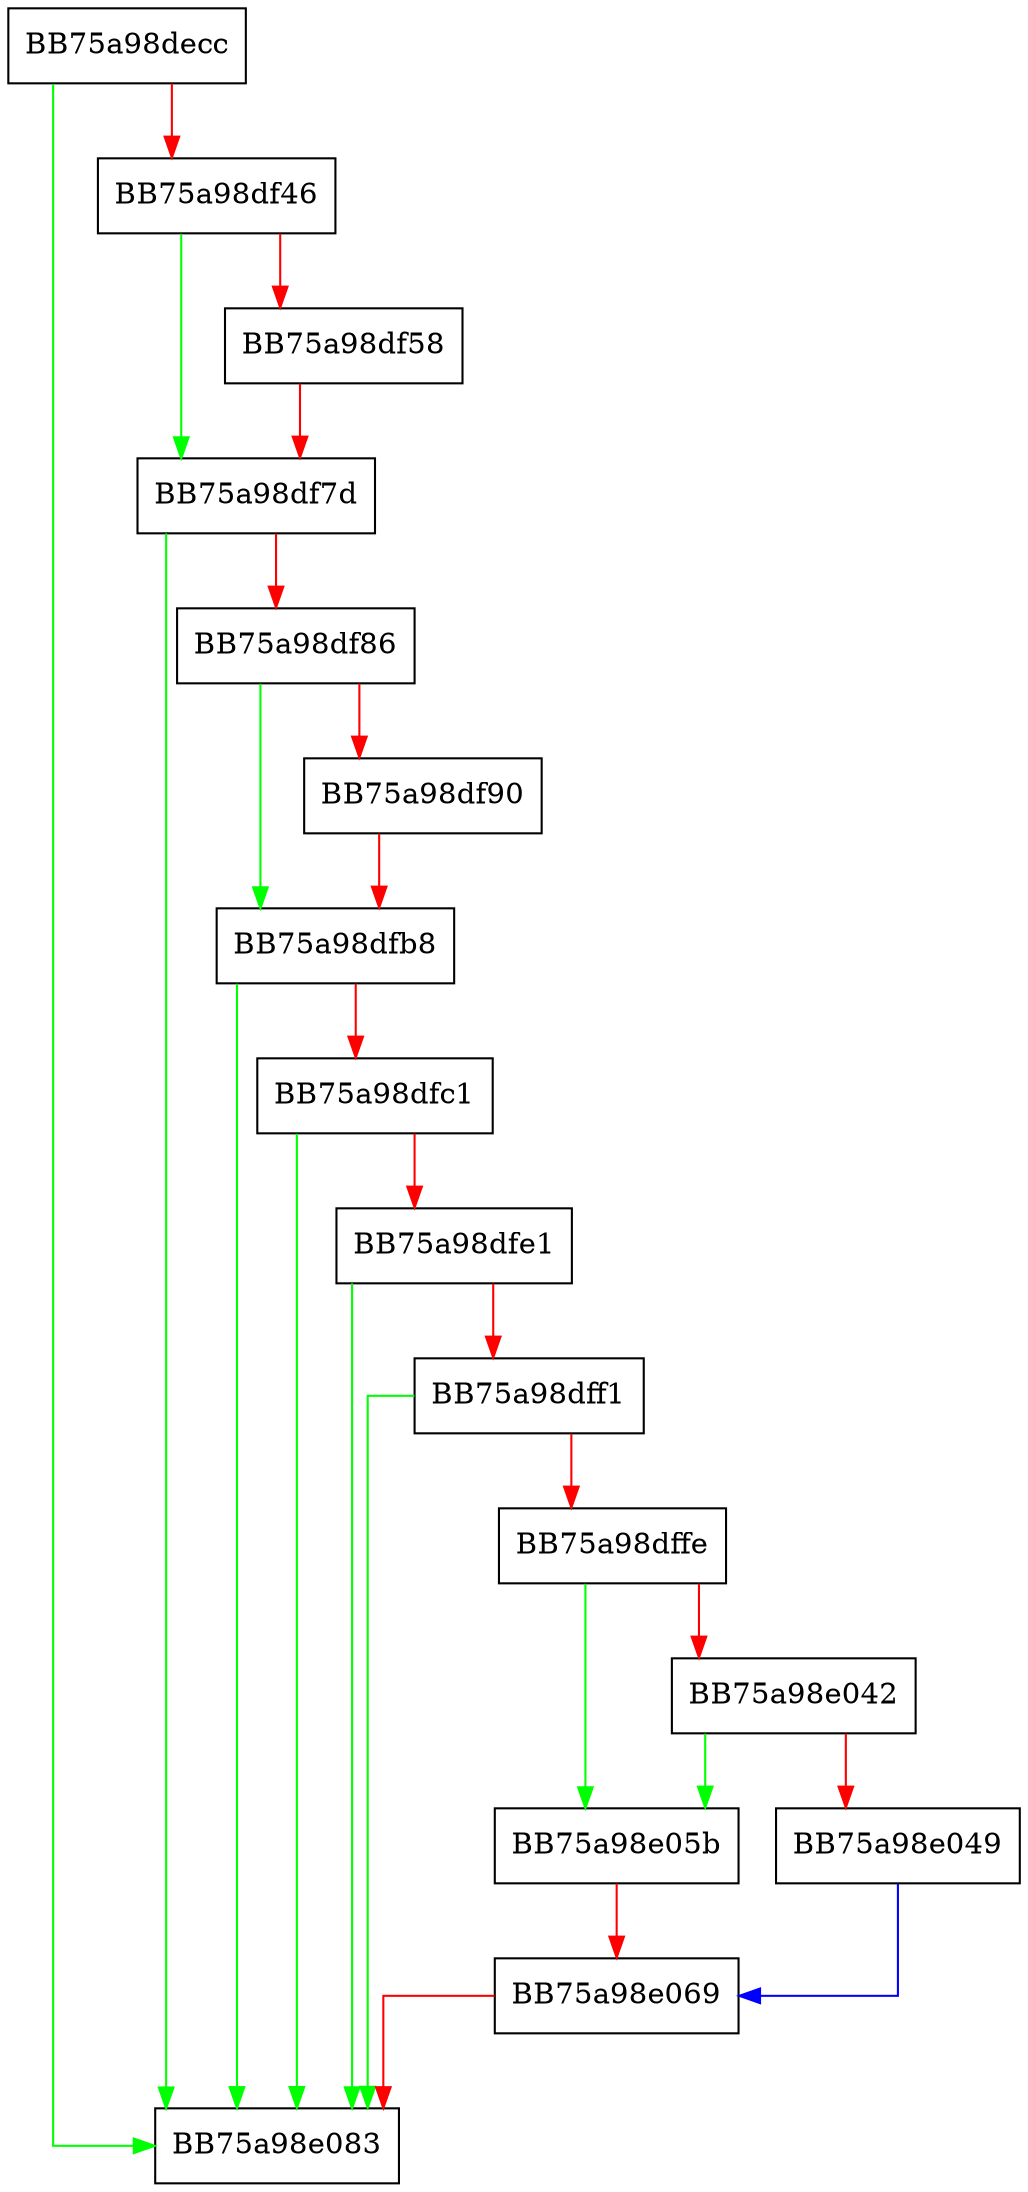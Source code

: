 digraph _restart_if_config_different {
  node [shape="box"];
  graph [splines=ortho];
  BB75a98decc -> BB75a98e083 [color="green"];
  BB75a98decc -> BB75a98df46 [color="red"];
  BB75a98df46 -> BB75a98df7d [color="green"];
  BB75a98df46 -> BB75a98df58 [color="red"];
  BB75a98df58 -> BB75a98df7d [color="red"];
  BB75a98df7d -> BB75a98e083 [color="green"];
  BB75a98df7d -> BB75a98df86 [color="red"];
  BB75a98df86 -> BB75a98dfb8 [color="green"];
  BB75a98df86 -> BB75a98df90 [color="red"];
  BB75a98df90 -> BB75a98dfb8 [color="red"];
  BB75a98dfb8 -> BB75a98e083 [color="green"];
  BB75a98dfb8 -> BB75a98dfc1 [color="red"];
  BB75a98dfc1 -> BB75a98e083 [color="green"];
  BB75a98dfc1 -> BB75a98dfe1 [color="red"];
  BB75a98dfe1 -> BB75a98e083 [color="green"];
  BB75a98dfe1 -> BB75a98dff1 [color="red"];
  BB75a98dff1 -> BB75a98e083 [color="green"];
  BB75a98dff1 -> BB75a98dffe [color="red"];
  BB75a98dffe -> BB75a98e05b [color="green"];
  BB75a98dffe -> BB75a98e042 [color="red"];
  BB75a98e042 -> BB75a98e05b [color="green"];
  BB75a98e042 -> BB75a98e049 [color="red"];
  BB75a98e049 -> BB75a98e069 [color="blue"];
  BB75a98e05b -> BB75a98e069 [color="red"];
  BB75a98e069 -> BB75a98e083 [color="red"];
}